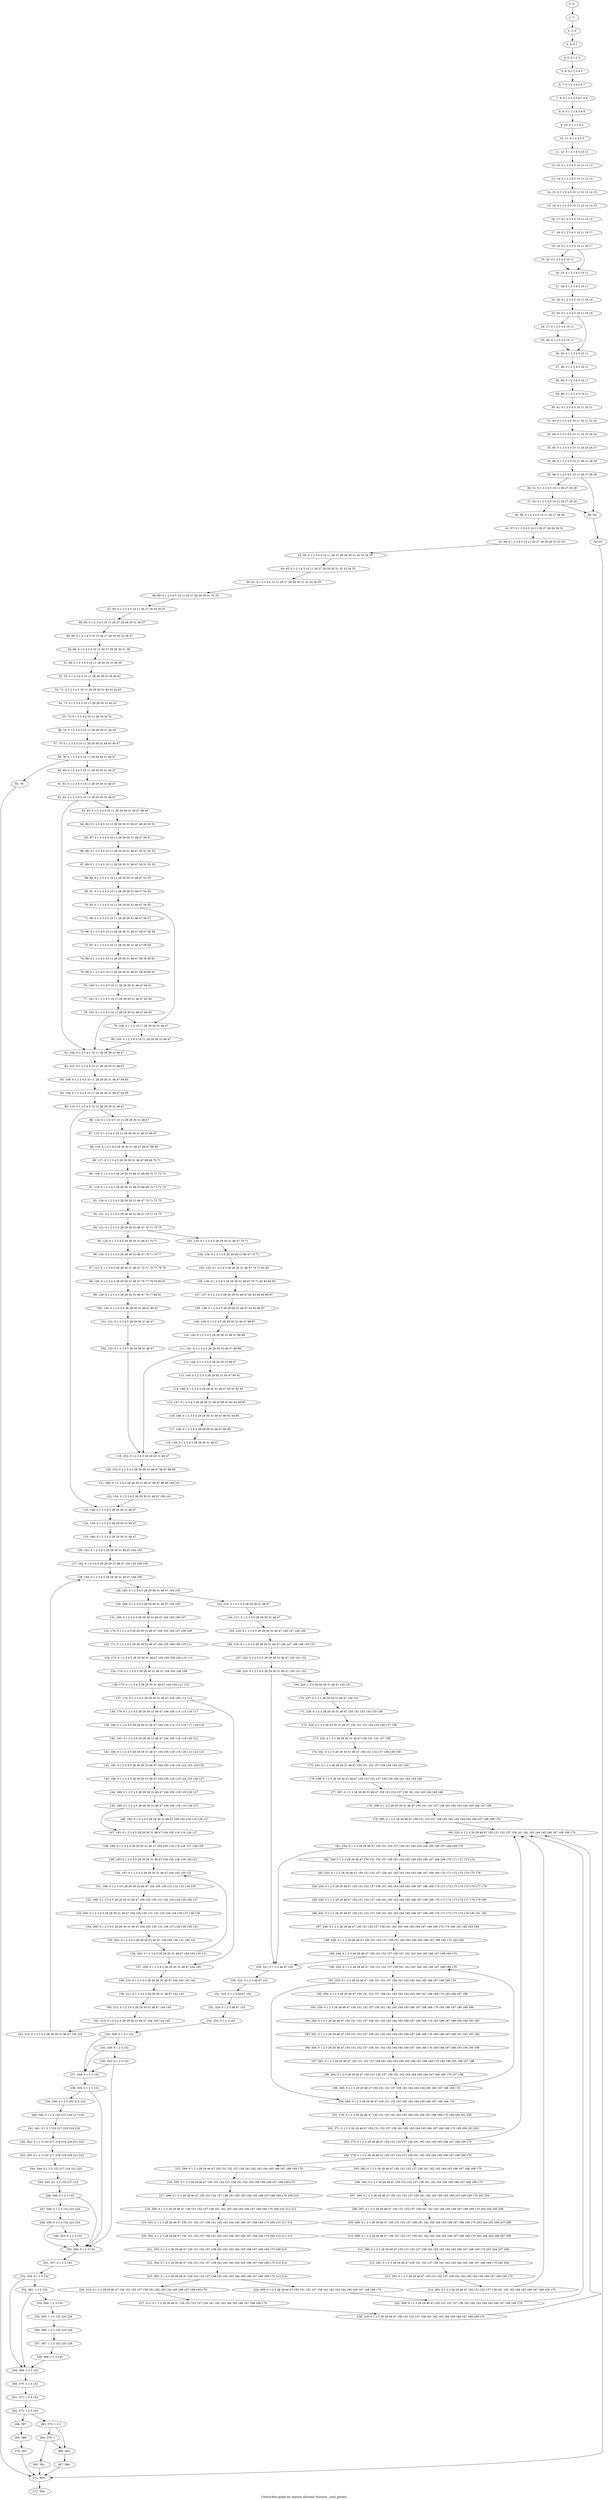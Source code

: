 digraph G {
graph [label="Control-flow-graph for register allocator (function _send_packet)"]
0[label="0, 0: "];
1[label="1, 1: "];
2[label="2, 3: 0 "];
3[label="3, 4: 0 1 "];
4[label="4, 5: 0 1 2 3 "];
5[label="5, 6: 0 1 2 3 4 5 "];
6[label="6, 7: 0 1 2 3 4 5 6 7 "];
7[label="7, 8: 0 1 2 3 4 5 6 7 8 9 "];
8[label="8, 9: 0 1 2 3 4 5 8 9 "];
9[label="9, 10: 0 1 2 3 4 5 "];
10[label="10, 11: 0 1 2 3 4 5 "];
11[label="11, 12: 0 1 2 3 4 5 10 11 "];
12[label="12, 13: 0 1 2 3 4 5 10 11 12 13 "];
13[label="13, 14: 0 1 2 3 4 5 10 11 12 13 "];
14[label="14, 15: 0 1 2 3 4 5 10 11 12 13 14 15 "];
15[label="15, 16: 0 1 2 3 4 5 10 11 12 13 14 15 "];
16[label="16, 17: 0 1 2 3 4 5 10 11 14 15 "];
17[label="17, 18: 0 1 2 3 4 5 10 11 16 17 "];
18[label="18, 19: 0 1 2 3 4 5 10 11 16 17 "];
19[label="19, 22: 0 1 2 3 4 5 10 11 "];
20[label="20, 23: 0 1 2 3 4 5 10 11 "];
21[label="21, 24: 0 1 2 3 4 5 10 11 "];
22[label="22, 25: 0 1 2 3 4 5 10 11 18 19 "];
23[label="23, 26: 0 1 2 3 4 5 10 11 18 19 "];
24[label="24, 27: 0 1 2 3 4 5 10 11 "];
25[label="25, 28: 0 1 2 3 4 5 10 11 "];
26[label="26, 35: 0 1 2 3 4 5 10 11 "];
27[label="27, 38: 0 1 2 3 4 5 10 11 "];
28[label="28, 39: 0 1 2 3 4 5 10 11 "];
29[label="29, 40: 0 1 2 3 4 5 10 11 "];
30[label="30, 41: 0 1 2 3 4 5 10 11 20 21 "];
31[label="31, 43: 0 1 2 3 4 5 10 11 20 21 22 23 "];
32[label="32, 44: 0 1 2 3 4 5 10 11 22 23 24 25 "];
33[label="33, 45: 0 1 2 3 4 5 10 11 24 25 26 27 "];
34[label="34, 46: 0 1 2 3 4 5 10 11 26 27 28 29 "];
35[label="35, 48: 0 1 2 3 4 5 10 11 26 27 28 29 "];
36[label="36, 51: 0 1 2 3 4 5 10 11 26 27 28 29 "];
37[label="37, 52: 0 1 2 3 4 5 10 11 26 27 28 29 "];
38[label="38, 54: "];
39[label="39, 55: "];
40[label="40, 56: 0 1 2 3 4 5 10 11 26 27 28 29 "];
41[label="41, 57: 0 1 2 3 4 5 10 11 26 27 28 29 30 31 "];
42[label="42, 58: 0 1 2 3 4 5 10 11 26 27 28 29 30 31 32 33 "];
43[label="43, 59: 0 1 2 3 4 5 10 11 26 27 28 29 30 31 32 33 34 35 "];
44[label="44, 62: 0 1 2 3 4 5 10 11 26 27 28 29 30 31 32 33 34 35 "];
45[label="45, 61: 0 1 2 3 4 5 10 11 26 27 28 29 30 31 32 33 34 35 "];
46[label="46, 60: 0 1 2 3 4 5 10 11 26 27 28 29 30 31 32 33 "];
47[label="47, 63: 0 1 2 3 4 5 10 11 26 27 28 29 30 31 "];
48[label="48, 65: 0 1 2 3 4 5 10 11 26 27 28 29 30 31 36 37 "];
49[label="49, 66: 0 1 2 3 4 5 10 11 26 27 28 29 30 31 36 37 "];
50[label="50, 68: 0 1 2 3 4 5 10 11 26 27 28 29 30 31 38 "];
51[label="51, 69: 0 1 2 3 4 5 10 11 28 29 30 31 38 39 "];
52[label="52, 70: 0 1 2 3 4 5 10 11 28 29 30 31 39 40 41 "];
53[label="53, 71: 0 1 2 3 4 5 10 11 28 29 30 31 40 41 42 43 "];
54[label="54, 72: 0 1 2 3 4 5 10 11 28 29 30 31 42 43 "];
55[label="55, 73: 0 1 2 3 4 5 10 11 28 29 30 31 "];
56[label="56, 74: 0 1 2 3 4 5 10 11 28 29 30 31 44 45 "];
57[label="57, 75: 0 1 2 3 4 5 10 11 28 29 30 31 44 45 46 47 "];
58[label="58, 76: 0 1 2 3 4 5 10 11 28 29 30 31 46 47 "];
59[label="59, 79: "];
60[label="60, 80: 0 1 2 3 4 5 10 11 28 29 30 31 46 47 "];
61[label="61, 81: 0 1 2 3 4 5 10 11 28 29 30 31 46 47 "];
62[label="62, 82: 0 1 2 3 4 5 10 11 28 29 30 31 46 47 "];
63[label="63, 85: 0 1 2 3 4 5 10 11 28 29 30 31 46 47 48 49 "];
64[label="64, 86: 0 1 2 3 4 5 10 11 28 29 30 31 46 47 48 49 50 51 "];
65[label="65, 87: 0 1 2 3 4 5 10 11 28 29 30 31 46 47 50 51 "];
66[label="66, 88: 0 1 2 3 4 5 10 11 28 29 30 31 46 47 50 51 52 53 "];
67[label="67, 89: 0 1 2 3 4 5 10 11 28 29 30 31 46 47 50 51 52 53 "];
68[label="68, 90: 0 1 2 3 4 5 10 11 28 29 30 31 46 47 52 53 "];
69[label="69, 91: 0 1 2 3 4 5 10 11 28 29 30 31 46 47 54 55 "];
70[label="70, 92: 0 1 2 3 4 5 10 11 28 29 30 31 46 47 54 55 "];
71[label="71, 95: 0 1 2 3 4 5 10 11 28 29 30 31 46 47 56 57 "];
72[label="72, 96: 0 1 2 3 4 5 10 11 28 29 30 31 46 47 56 57 58 59 "];
73[label="73, 97: 0 1 2 3 4 5 10 11 28 29 30 31 46 47 58 59 "];
74[label="74, 98: 0 1 2 3 4 5 10 11 28 29 30 31 46 47 58 59 60 61 "];
75[label="75, 99: 0 1 2 3 4 5 10 11 28 29 30 31 46 47 58 59 60 61 "];
76[label="76, 100: 0 1 2 3 4 5 10 11 28 29 30 31 46 47 60 61 "];
77[label="77, 101: 0 1 2 3 4 5 10 11 28 29 30 31 46 47 62 63 "];
78[label="78, 102: 0 1 2 3 4 5 10 11 28 29 30 31 46 47 62 63 "];
79[label="79, 104: 0 1 2 3 10 11 28 29 30 31 46 47 "];
80[label="80, 105: 0 1 2 3 4 5 10 11 28 29 30 31 46 47 "];
81[label="81, 106: 0 1 2 3 4 5 10 11 28 29 30 31 46 47 "];
82[label="82, 107: 0 1 2 3 4 5 10 11 28 29 30 31 46 47 "];
83[label="83, 108: 0 1 2 3 4 5 10 11 28 29 30 31 46 47 64 65 "];
84[label="84, 109: 0 1 2 3 4 5 10 11 28 29 30 31 46 47 64 65 "];
85[label="85, 110: 0 1 2 3 4 5 10 11 28 29 30 31 46 47 "];
86[label="86, 114: 0 1 2 3 4 5 10 11 28 29 30 31 46 47 "];
87[label="87, 115: 0 1 2 3 4 5 10 11 28 29 30 31 46 47 66 67 "];
88[label="88, 116: 0 1 2 3 4 5 28 29 30 31 46 47 66 67 68 69 "];
89[label="89, 117: 0 1 2 3 4 5 28 29 30 31 46 47 68 69 70 71 "];
90[label="90, 118: 0 1 2 3 4 5 28 29 30 31 46 47 68 69 70 71 72 73 "];
91[label="91, 119: 0 1 2 3 4 5 28 29 30 31 46 47 68 69 70 71 72 73 "];
92[label="92, 120: 0 1 2 3 4 5 28 29 30 31 46 47 70 71 72 73 "];
93[label="93, 121: 0 1 2 3 4 5 28 29 30 31 46 47 70 71 74 75 "];
94[label="94, 122: 0 1 2 3 4 5 28 29 30 31 46 47 70 71 74 75 "];
95[label="95, 125: 0 1 2 3 4 5 28 29 30 31 46 47 70 71 "];
96[label="96, 126: 0 1 2 3 4 5 28 29 30 31 46 47 70 71 76 77 "];
97[label="97, 127: 0 1 2 3 4 5 28 29 30 31 46 47 70 71 76 77 78 79 "];
98[label="98, 128: 0 1 2 3 4 5 28 29 30 31 46 47 76 77 78 79 80 81 "];
99[label="99, 129: 0 1 2 3 4 5 28 29 30 31 46 47 76 77 80 81 "];
100[label="100, 130: 0 1 2 3 4 5 28 29 30 31 46 47 80 81 "];
101[label="101, 131: 0 1 2 3 4 5 28 29 30 31 46 47 "];
102[label="102, 132: 0 1 2 3 4 5 28 29 30 31 46 47 "];
103[label="103, 133: 0 1 2 3 4 5 28 29 30 31 46 47 70 71 "];
104[label="104, 134: 0 1 2 3 4 5 28 29 30 31 46 47 70 71 "];
105[label="105, 135: 0 1 2 3 4 5 28 29 30 31 46 47 70 71 82 83 "];
106[label="106, 136: 0 1 2 3 4 5 28 29 30 31 46 47 70 71 82 83 84 85 "];
107[label="107, 137: 0 1 2 3 4 5 28 29 30 31 46 47 82 83 84 85 86 87 "];
108[label="108, 138: 0 1 2 3 4 5 28 29 30 31 46 47 82 83 86 87 "];
109[label="109, 139: 0 1 2 3 4 5 28 29 30 31 46 47 86 87 "];
110[label="110, 140: 0 1 2 3 4 5 28 29 30 31 46 47 88 89 "];
111[label="111, 141: 0 1 2 3 4 5 28 29 30 31 46 47 88 89 "];
112[label="112, 144: 0 1 2 3 4 5 28 29 30 31 46 47 "];
113[label="113, 145: 0 1 2 3 4 5 28 29 30 31 46 47 90 91 "];
114[label="114, 146: 0 1 2 3 4 5 28 29 30 31 46 47 90 91 92 93 "];
115[label="115, 147: 0 1 2 3 4 5 28 29 30 31 46 47 90 91 92 93 94 95 "];
116[label="116, 148: 0 1 2 3 4 5 28 29 30 31 46 47 90 91 94 95 "];
117[label="117, 149: 0 1 2 3 4 5 28 29 30 31 46 47 94 95 "];
118[label="118, 150: 0 1 2 3 4 5 28 29 30 31 46 47 "];
119[label="119, 152: 0 1 2 3 4 5 28 29 30 31 46 47 "];
120[label="120, 153: 0 1 2 3 4 5 28 29 30 31 46 47 96 97 98 99 "];
121[label="121, 399: 0 1 2 3 4 5 28 29 30 31 46 47 96 97 98 99 100 101 "];
122[label="122, 154: 0 1 2 3 4 5 28 29 30 31 46 47 100 101 "];
123[label="123, 158: 0 1 2 3 4 5 28 29 30 31 46 47 "];
124[label="124, 159: 0 1 2 3 4 5 28 29 30 31 46 47 "];
125[label="125, 160: 0 1 2 3 4 5 28 29 30 31 46 47 "];
126[label="126, 161: 0 1 2 3 4 5 28 29 30 31 46 47 102 103 "];
127[label="127, 162: 0 1 2 3 4 5 28 29 30 31 46 47 102 103 104 105 "];
128[label="128, 164: 0 1 2 3 4 5 28 29 30 31 46 47 104 105 "];
129[label="129, 165: 0 1 2 3 4 5 28 29 30 31 46 47 104 105 "];
130[label="130, 168: 0 1 2 3 4 5 28 29 30 31 46 47 104 105 "];
131[label="131, 169: 0 1 2 3 4 5 28 29 30 31 46 47 104 105 106 107 "];
132[label="132, 170: 0 1 2 3 4 5 28 29 30 31 46 47 104 105 106 107 108 109 "];
133[label="133, 172: 0 1 2 3 4 5 28 29 30 31 46 47 104 105 108 109 110 111 "];
134[label="134, 173: 0 1 2 3 4 5 28 29 30 31 46 47 104 105 108 109 110 111 "];
135[label="135, 174: 0 1 2 3 4 5 28 29 30 31 46 47 104 105 108 109 "];
136[label="136, 175: 0 1 2 3 4 5 28 29 30 31 46 47 104 105 112 113 "];
137[label="137, 176: 0 1 2 3 4 5 28 29 30 31 46 47 104 105 112 113 "];
138[label="138, 179: 0 1 2 3 4 5 28 29 30 31 46 47 104 105 114 115 116 117 "];
139[label="139, 180: 0 1 2 3 4 5 28 29 30 31 46 47 104 105 114 115 116 117 118 119 "];
140[label="140, 183: 0 1 2 3 4 5 28 29 30 31 46 47 104 105 118 119 120 121 "];
141[label="141, 184: 0 1 2 3 4 5 28 29 30 31 46 47 104 105 118 119 120 121 122 123 "];
142[label="142, 185: 0 1 2 3 4 5 28 29 30 31 46 47 104 105 118 119 122 123 124 125 "];
143[label="143, 186: 0 1 2 3 4 5 28 29 30 31 46 47 104 105 118 119 124 125 126 127 "];
144[label="144, 188: 0 1 2 3 4 5 28 29 30 31 46 47 104 105 118 119 126 127 "];
145[label="145, 189: 0 1 2 3 4 5 28 29 30 31 46 47 104 105 118 119 126 127 "];
146[label="146, 192: 0 1 2 3 4 5 28 29 30 31 46 47 104 105 118 119 126 127 "];
147[label="147, 193: 0 1 2 3 4 5 28 29 30 31 46 47 104 105 118 119 126 127 "];
148[label="148, 194: 0 1 2 3 4 5 28 29 30 31 46 47 104 105 118 119 126 127 128 129 "];
149[label="149, 195: 0 1 2 3 4 5 28 29 30 31 46 47 104 105 128 129 130 131 "];
150[label="150, 197: 0 1 2 3 4 5 28 29 30 31 46 47 104 105 130 131 "];
151[label="151, 198: 0 1 2 3 4 5 28 29 30 31 46 47 104 105 130 131 132 133 134 135 "];
152[label="152, 199: 0 1 2 3 4 5 28 29 30 31 46 47 104 105 130 131 132 133 134 135 136 137 "];
153[label="153, 400: 0 1 2 3 4 5 28 29 30 31 46 47 104 105 130 131 132 133 134 135 136 137 138 139 "];
154[label="154, 200: 0 1 2 3 4 5 28 29 30 31 46 47 104 105 130 131 136 137 138 139 140 141 "];
155[label="155, 202: 0 1 2 3 4 5 28 29 30 31 46 47 104 105 130 131 140 141 "];
156[label="156, 203: 0 1 2 3 4 5 28 29 30 31 46 47 104 105 130 131 "];
157[label="157, 209: 0 1 2 3 4 5 28 29 30 31 46 47 104 105 "];
158[label="158, 210: 0 1 2 3 4 5 28 29 30 31 46 47 104 105 142 143 "];
159[label="159, 211: 0 1 2 3 4 5 28 29 30 31 46 47 142 143 "];
160[label="160, 212: 0 1 2 3 4 5 28 29 30 31 46 47 144 145 "];
161[label="161, 213: 0 1 2 3 4 5 28 29 30 31 46 47 104 105 144 145 "];
162[label="162, 215: 0 1 2 3 4 5 28 29 30 31 46 47 104 105 "];
163[label="163, 216: 0 1 2 3 4 5 28 29 30 31 46 47 "];
164[label="164, 217: 0 1 2 3 4 5 28 29 30 31 46 47 "];
165[label="165, 218: 0 1 2 3 4 5 28 29 30 31 46 47 146 147 148 149 "];
166[label="166, 219: 0 1 2 3 4 5 28 29 30 31 46 47 146 147 148 149 150 151 "];
167[label="167, 222: 0 1 2 3 4 5 28 29 30 31 46 47 150 151 152 "];
168[label="168, 223: 0 1 2 3 4 5 28 29 30 31 46 47 150 151 152 "];
169[label="169, 226: 1 2 3 28 29 30 31 46 47 150 151 "];
170[label="170, 227: 0 1 2 3 28 29 30 31 46 47 150 151 "];
171[label="171, 228: 0 1 2 3 28 29 30 31 46 47 150 151 153 154 155 156 "];
172[label="172, 229: 0 1 2 3 28 29 30 31 46 47 150 151 153 154 155 156 157 158 "];
173[label="173, 232: 0 1 2 3 28 29 30 31 46 47 150 151 152 157 158 "];
174[label="174, 241: 0 1 2 3 28 29 30 31 46 47 150 151 152 157 158 159 160 "];
175[label="175, 242: 0 1 2 3 28 29 30 31 46 47 150 151 152 157 158 159 160 161 162 "];
176[label="176, 258: 0 1 2 3 28 29 30 31 46 47 150 151 152 157 158 159 160 161 162 163 164 "];
177[label="177, 297: 0 1 2 3 28 29 30 31 46 47 150 151 152 157 158 161 162 163 164 165 166 "];
178[label="178, 299: 0 1 2 3 28 29 30 31 46 47 150 151 152 157 158 161 162 163 164 165 166 167 168 "];
179[label="179, 285: 0 1 2 3 28 29 46 47 150 151 152 157 158 161 162 163 164 165 166 167 168 169 170 "];
180[label="180, 233: 0 1 2 3 28 29 46 47 150 151 152 157 158 161 162 163 164 165 166 167 168 169 170 "];
181[label="181, 234: 0 1 2 3 28 29 46 47 150 151 152 157 158 161 162 163 164 165 166 167 168 169 170 "];
182[label="182, 240: 0 1 2 3 28 29 46 47 150 151 152 157 158 161 162 163 164 165 166 167 168 169 170 171 172 173 174 "];
183[label="183, 243: 0 1 2 3 28 29 46 47 150 151 152 157 158 161 162 163 164 165 166 167 168 169 170 171 172 173 174 175 176 "];
184[label="184, 244: 0 1 2 3 28 29 46 47 150 151 152 157 158 161 162 163 164 165 166 167 168 169 170 171 172 173 174 175 176 177 178 "];
185[label="185, 245: 0 1 2 3 28 29 46 47 150 151 152 157 158 161 162 163 164 165 166 167 168 169 170 171 172 173 174 177 178 179 180 "];
186[label="186, 402: 0 1 2 3 28 29 46 47 150 151 152 157 158 161 162 163 164 165 166 167 168 169 170 171 172 173 174 179 180 181 182 "];
187[label="187, 246: 0 1 2 3 28 29 46 47 150 151 152 157 158 161 162 163 164 165 166 167 168 169 170 179 180 181 182 183 184 "];
188[label="188, 248: 0 1 2 3 28 29 46 47 150 151 152 157 158 161 162 163 164 165 166 167 168 169 170 183 184 "];
189[label="189, 249: 0 1 2 3 28 29 46 47 150 151 152 157 158 161 162 163 164 165 166 167 168 169 170 "];
190[label="190, 252: 0 1 2 3 28 29 46 47 150 151 152 157 158 161 162 163 164 165 166 167 168 169 170 "];
191[label="191, 253: 0 1 2 3 28 29 46 47 150 151 152 157 158 161 162 163 164 165 166 167 168 169 170 "];
192[label="192, 256: 0 1 2 3 28 29 46 47 150 151 152 157 158 161 162 163 164 165 166 167 168 169 170 185 186 187 188 "];
193[label="193, 259: 0 1 2 3 28 29 46 47 150 151 152 157 158 161 162 163 164 165 166 167 168 169 170 185 186 187 188 189 190 "];
194[label="194, 260: 0 1 2 3 28 29 46 47 150 151 152 157 158 161 162 163 164 165 166 167 168 169 170 185 186 187 188 189 190 191 192 "];
195[label="195, 261: 0 1 2 3 28 29 46 47 150 151 152 157 158 161 162 163 164 165 166 167 168 169 170 185 186 187 188 191 192 193 194 "];
196[label="196, 404: 0 1 2 3 28 29 46 47 150 151 152 157 158 161 162 163 164 165 166 167 168 169 170 185 186 187 188 193 194 195 196 "];
197[label="197, 262: 0 1 2 3 28 29 46 47 150 151 152 157 158 161 162 163 164 165 166 167 168 169 170 193 194 195 196 197 198 "];
198[label="198, 264: 0 1 2 3 28 29 46 47 150 151 152 157 158 161 162 163 164 165 166 167 168 169 170 197 198 "];
199[label="199, 265: 0 1 2 3 28 29 46 47 150 151 152 157 158 161 162 163 164 165 166 167 168 169 170 "];
200[label="200, 269: 0 1 2 3 28 29 46 47 150 151 152 161 162 163 164 165 166 167 168 169 170 "];
201[label="201, 270: 0 1 2 3 28 29 46 47 150 151 152 161 162 163 164 165 166 167 168 169 170 199 200 201 202 "];
202[label="202, 271: 0 1 2 3 28 29 46 47 150 151 152 157 158 161 162 163 164 165 166 167 168 169 170 199 200 201 202 "];
203[label="203, 273: 0 1 2 3 28 29 46 47 150 151 152 157 158 161 162 163 164 165 166 167 168 169 170 "];
204[label="204, 279: 0 1 2 3 28 29 46 47 150 151 152 157 158 161 162 163 164 165 166 167 168 169 170 "];
205[label="205, 282: 0 1 2 3 28 29 46 47 150 151 152 157 158 161 162 163 164 165 166 167 168 169 170 "];
206[label="206, 283: 0 1 2 3 28 29 46 47 150 151 152 157 158 161 162 163 164 165 166 167 168 169 170 "];
207[label="207, 286: 0 1 2 3 28 29 46 47 150 151 152 157 158 161 162 163 164 165 166 167 168 169 170 203 204 "];
208[label="208, 287: 0 1 2 3 28 29 46 47 150 151 152 157 158 161 162 163 164 165 166 167 168 169 170 203 204 205 206 "];
209[label="209, 288: 0 1 2 3 28 29 46 47 150 151 152 157 158 161 162 163 164 165 166 167 168 169 170 203 204 205 206 207 208 "];
210[label="210, 289: 0 1 2 3 28 29 46 47 150 151 152 157 158 161 162 163 164 165 166 167 168 169 170 203 204 205 206 207 208 "];
211[label="211, 290: 0 1 2 3 28 29 46 47 150 151 152 157 158 161 162 163 164 165 166 167 168 169 170 203 204 207 208 "];
212[label="212, 291: 0 1 2 3 28 29 46 47 150 151 152 157 158 161 162 163 164 165 166 167 168 169 170 203 204 "];
213[label="213, 292: 0 1 2 3 28 29 46 47 150 151 152 157 158 161 162 163 164 165 166 167 168 169 170 "];
214[label="214, 293: 0 1 2 3 28 29 46 47 150 151 152 157 158 161 162 163 164 165 166 167 168 169 170 "];
215[label="215, 294: 0 1 2 3 28 29 46 47 150 151 152 157 158 161 162 163 164 165 166 167 168 169 170 "];
216[label="216, 295: 0 1 2 3 28 29 46 47 150 151 152 157 158 161 162 163 164 165 166 167 168 169 170 "];
217[label="217, 298: 0 1 2 3 28 29 46 47 150 151 152 157 158 161 162 163 164 165 166 167 168 169 170 209 210 "];
218[label="218, 300: 0 1 2 3 28 29 46 47 150 151 152 157 158 161 162 163 164 165 166 167 168 169 170 209 210 211 212 "];
219[label="219, 301: 0 1 2 3 28 29 46 47 150 151 152 157 158 161 162 163 164 165 166 167 168 169 170 209 210 211 212 "];
220[label="220, 302: 0 1 2 3 28 29 46 47 150 151 152 157 158 161 162 163 164 165 166 167 168 169 170 209 210 211 212 "];
221[label="221, 303: 0 1 2 3 28 29 46 47 150 151 152 157 158 161 162 163 164 165 166 167 168 169 170 209 210 "];
222[label="222, 304: 0 1 2 3 28 29 46 47 150 151 152 157 158 161 162 163 164 165 166 167 168 169 170 213 214 "];
223[label="223, 305: 0 1 2 3 28 29 46 47 150 151 152 157 158 161 162 163 164 165 166 167 168 169 170 213 214 "];
224[label="224, 308: 0 1 2 3 28 29 46 47 150 151 152 157 158 161 162 163 164 165 166 167 168 169 170 "];
225[label="225, 309: 0 1 2 3 28 29 46 47 150 151 152 157 158 161 162 163 164 165 166 167 168 169 170 "];
226[label="226, 310: 0 1 2 3 28 29 46 47 150 151 152 157 158 161 162 163 164 165 166 167 168 169 170 "];
227[label="227, 311: 0 1 2 3 28 29 46 47 150 151 152 157 158 161 162 163 164 165 166 167 168 169 170 "];
228[label="228, 319: 0 1 2 3 28 29 46 47 150 151 152 157 158 161 162 163 164 165 166 167 168 169 170 "];
229[label="229, 321: 0 1 2 3 46 47 152 "];
230[label="230, 322: 0 1 2 3 46 47 152 "];
231[label="231, 323: 0 1 2 3 46 47 152 "];
232[label="232, 324: 0 1 2 3 46 47 152 "];
233[label="233, 325: 0 1 2 3 152 "];
234[label="234, 326: 0 1 2 3 152 "];
235[label="235, 329: 0 1 2 3 152 "];
236[label="236, 332: 0 1 2 3 152 "];
237[label="237, 334: 0 1 2 3 152 "];
238[label="238, 335: 0 1 2 3 152 "];
239[label="239, 339: 0 1 2 3 152 215 216 "];
240[label="240, 340: 0 1 2 3 152 215 216 217 218 "];
241[label="241, 341: 0 1 2 3 152 217 218 219 220 "];
242[label="242, 342: 0 1 2 3 152 217 218 219 220 221 222 "];
243[label="243, 343: 0 1 2 3 152 217 218 219 220 221 222 "];
244[label="244, 344: 0 1 2 3 152 217 218 221 222 "];
245[label="245, 345: 0 1 2 3 152 217 218 "];
246[label="246, 346: 0 1 2 3 152 "];
247[label="247, 349: 0 1 2 3 152 223 224 "];
248[label="248, 350: 0 1 2 3 152 223 224 "];
249[label="249, 353: 0 1 2 3 152 "];
250[label="250, 356: 0 1 2 3 152 "];
251[label="251, 357: 0 1 2 3 152 "];
252[label="252, 358: 0 1 2 3 152 "];
253[label="253, 361: 1 2 3 152 "];
254[label="254, 364: 1 2 3 152 "];
255[label="255, 365: 1 2 3 152 225 226 "];
256[label="256, 366: 1 2 3 152 225 226 "];
257[label="257, 367: 1 2 3 152 225 226 "];
258[label="258, 368: 1 2 3 152 "];
259[label="259, 369: 1 2 3 152 "];
260[label="260, 370: 1 2 3 152 "];
261[label="261, 371: 1 2 3 152 "];
262[label="262, 372: 1 2 3 152 "];
263[label="263, 375: 1 2 3 "];
264[label="264, 378: 1 "];
265[label="265, 381: "];
266[label="266, 383: "];
267[label="267, 384: "];
268[label="268, 387: "];
269[label="269, 389: "];
270[label="270, 391: "];
271[label="271, 393: "];
272[label="272, 394: "];
0->1 ;
1->2 ;
2->3 ;
3->4 ;
4->5 ;
5->6 ;
6->7 ;
7->8 ;
8->9 ;
9->10 ;
10->11 ;
11->12 ;
12->13 ;
13->14 ;
14->15 ;
15->16 ;
16->17 ;
17->18 ;
18->19 ;
18->20 ;
19->20 ;
20->21 ;
21->22 ;
22->23 ;
23->24 ;
23->26 ;
24->25 ;
25->26 ;
26->27 ;
27->28 ;
28->29 ;
29->30 ;
30->31 ;
31->32 ;
32->33 ;
33->34 ;
34->35 ;
35->36 ;
35->38 ;
36->37 ;
37->38 ;
37->40 ;
38->39 ;
39->271 ;
40->41 ;
41->42 ;
42->43 ;
43->44 ;
44->45 ;
45->46 ;
46->47 ;
47->48 ;
48->49 ;
49->50 ;
50->51 ;
51->52 ;
52->53 ;
53->54 ;
54->55 ;
55->56 ;
56->57 ;
57->58 ;
58->59 ;
58->60 ;
59->271 ;
60->61 ;
61->62 ;
62->63 ;
62->81 ;
63->64 ;
64->65 ;
65->66 ;
66->67 ;
67->68 ;
68->69 ;
69->70 ;
70->71 ;
70->79 ;
71->72 ;
72->73 ;
73->74 ;
74->75 ;
75->76 ;
76->77 ;
77->78 ;
78->79 ;
78->81 ;
79->80 ;
80->81 ;
81->82 ;
82->83 ;
83->84 ;
84->85 ;
85->86 ;
85->123 ;
86->87 ;
87->88 ;
88->89 ;
89->90 ;
90->91 ;
91->92 ;
92->93 ;
93->94 ;
94->95 ;
94->103 ;
95->96 ;
96->97 ;
97->98 ;
98->99 ;
99->100 ;
100->101 ;
101->102 ;
102->119 ;
103->104 ;
104->105 ;
105->106 ;
106->107 ;
107->108 ;
108->109 ;
109->110 ;
110->111 ;
111->112 ;
111->119 ;
112->113 ;
113->114 ;
114->115 ;
115->116 ;
116->117 ;
117->118 ;
118->119 ;
119->120 ;
120->121 ;
121->122 ;
122->123 ;
123->124 ;
124->125 ;
125->126 ;
126->127 ;
127->128 ;
128->129 ;
129->130 ;
129->163 ;
130->131 ;
131->132 ;
132->133 ;
133->134 ;
134->135 ;
135->136 ;
136->137 ;
137->138 ;
137->157 ;
138->139 ;
139->140 ;
140->141 ;
141->142 ;
142->143 ;
143->144 ;
144->145 ;
145->146 ;
145->147 ;
146->147 ;
147->148 ;
148->149 ;
149->150 ;
150->151 ;
151->152 ;
152->153 ;
153->154 ;
154->155 ;
155->156 ;
156->157 ;
156->150 ;
157->158 ;
158->159 ;
159->160 ;
160->161 ;
161->162 ;
162->128 ;
163->164 ;
164->165 ;
165->166 ;
166->167 ;
167->168 ;
168->169 ;
168->229 ;
169->170 ;
170->171 ;
171->172 ;
172->173 ;
173->174 ;
174->175 ;
175->176 ;
176->177 ;
177->178 ;
178->179 ;
179->180 ;
180->181 ;
181->182 ;
181->229 ;
182->183 ;
183->184 ;
184->185 ;
185->186 ;
186->187 ;
187->188 ;
188->189 ;
189->190 ;
189->229 ;
190->191 ;
191->192 ;
191->200 ;
192->193 ;
193->194 ;
194->195 ;
195->196 ;
196->197 ;
197->198 ;
198->199 ;
199->200 ;
199->190 ;
200->201 ;
201->202 ;
202->203 ;
203->204 ;
203->180 ;
204->205 ;
204->215 ;
205->206 ;
206->207 ;
207->208 ;
208->209 ;
209->210 ;
210->211 ;
211->212 ;
212->213 ;
213->214 ;
214->180 ;
215->216 ;
216->217 ;
217->218 ;
218->219 ;
219->220 ;
220->221 ;
221->222 ;
222->223 ;
223->224 ;
223->226 ;
224->225 ;
225->180 ;
226->227 ;
227->228 ;
228->180 ;
229->230 ;
230->231 ;
231->232 ;
232->233 ;
233->234 ;
234->235 ;
234->237 ;
235->236 ;
235->237 ;
236->237 ;
236->250 ;
237->238 ;
238->239 ;
238->250 ;
239->240 ;
240->241 ;
241->242 ;
242->243 ;
243->244 ;
244->245 ;
245->246 ;
246->247 ;
246->250 ;
247->248 ;
248->249 ;
248->250 ;
249->250 ;
250->251 ;
251->252 ;
252->253 ;
252->259 ;
253->254 ;
253->259 ;
254->255 ;
255->256 ;
256->257 ;
257->258 ;
258->259 ;
259->260 ;
260->261 ;
261->262 ;
262->263 ;
262->268 ;
263->264 ;
263->266 ;
264->265 ;
264->266 ;
265->271 ;
266->267 ;
267->271 ;
268->269 ;
269->270 ;
270->271 ;
271->272 ;
}
